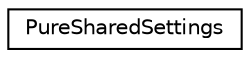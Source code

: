 digraph "Graphical Class Hierarchy"
{
 // LATEX_PDF_SIZE
  edge [fontname="Helvetica",fontsize="10",labelfontname="Helvetica",labelfontsize="10"];
  node [fontname="Helvetica",fontsize="10",shape=record];
  rankdir="LR";
  Node0 [label="PureSharedSettings",height=0.2,width=0.4,color="black", fillcolor="white", style="filled",URL="$class_pure_shared_settings.html",tooltip="Contains Pure shared settings."];
}
